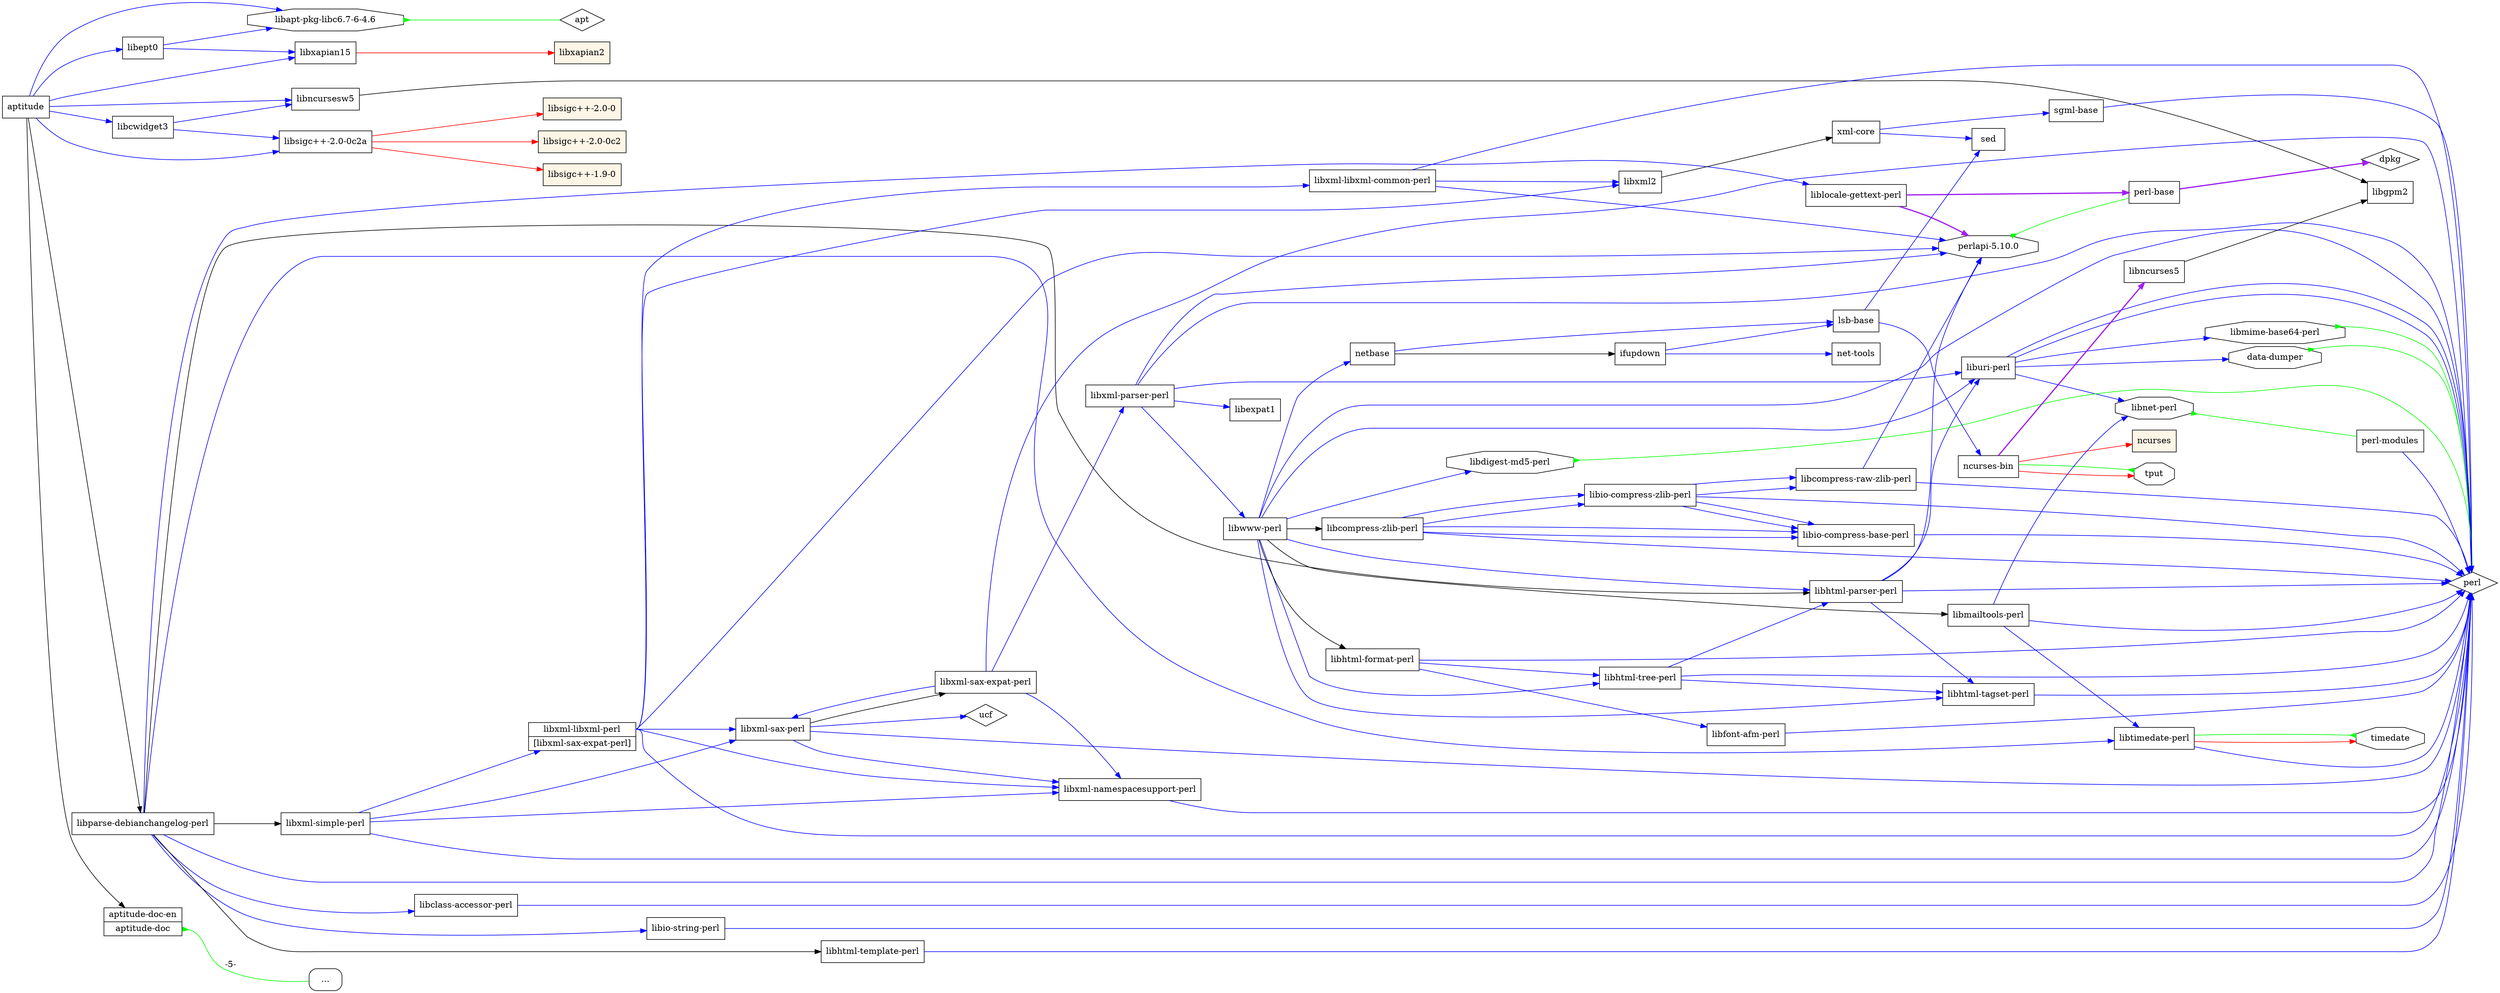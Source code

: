digraph "aptitude" {
	rankdir=LR;
	node [shape=box];
	"aptitude" -> "libapt-pkg-libc6.7-6-4.6" [color=blue];
	"libapt-pkg-libc6.7-6-4.6" -> "apt" [dir=back,arrowtail=inv,color=green];
	"libapt-pkg-libc6.7-6-4.6" [shape=octagon];
	"aptitude" -> "libcwidget3" [color=blue];
	"libcwidget3" -> "libncursesw5" [color=blue];
	"libncursesw5" -> "libgpm2";
	"libcwidget3" -> "libsigc++-2.0-0c2a" [color=blue];
	"libsigc++-2.0-0c2a" -> "libsigc++-1.9-0" [color=red];
	"libsigc++-2.0-0c2a" -> "libsigc++-2.0-0" [color=red];
	"libsigc++-2.0-0c2a" -> "libsigc++-2.0-0c2" [color=red];
	"aptitude" -> "libept0" [color=blue];
	"libept0" -> "libapt-pkg-libc6.7-6-4.6" [color=blue];
	"libept0" -> "libxapian15" [color=blue];
	"libxapian15" -> "libxapian2" [color=red];
	"aptitude" -> "libncursesw5" [color=blue];
	"aptitude" -> "libsigc++-2.0-0c2a" [color=blue];
	"aptitude" -> "libxapian15" [color=blue];
	"aptitude" -> "alt1";
	"alt1":"aptitude-doc" -> "Pr-aptitude-doc" [label="-5-",dir=back,arrowtail=inv,color=green];
	"Pr-aptitude-doc" [label="...",style=rounded];
	"aptitude" -> "libparse-debianchangelog-perl";
	"libparse-debianchangelog-perl" -> "libclass-accessor-perl" [color=blue];
	"libclass-accessor-perl" -> "perl" [color=blue];
	"libparse-debianchangelog-perl" -> "libio-string-perl" [color=blue];
	"libio-string-perl" -> "perl" [color=blue];
	"libparse-debianchangelog-perl" -> "liblocale-gettext-perl" [color=blue];
	"liblocale-gettext-perl" -> "perl-base" [color=purple,style=bold];
	"perl-base" -> "dpkg" [color=purple,style=bold];
	"liblocale-gettext-perl" -> "perlapi-5.10.0" [color=purple,style=bold];
	"perlapi-5.10.0" -> "perl-base" [dir=back,arrowtail=inv,color=green];
	"perlapi-5.10.0" [shape=octagon];
	"libparse-debianchangelog-perl" -> "libtimedate-perl" [color=blue];
	"libtimedate-perl" -> "perl" [color=blue];
	"libtimedate-perl" -> "timedate" [color=red];
	"libparse-debianchangelog-perl" -> "perl" [color=blue];
	"libparse-debianchangelog-perl" -> "libhtml-parser-perl";
	"libhtml-parser-perl" -> "perl" [color=blue];
	"libhtml-parser-perl" -> "perlapi-5.10.0" [color=blue];
	"libhtml-parser-perl" -> "libhtml-tagset-perl" [color=blue];
	"libhtml-tagset-perl" -> "perl" [color=blue];
	"libhtml-parser-perl" -> "liburi-perl" [color=blue];
	"liburi-perl" -> "perl" [color=blue];
	"liburi-perl" -> "perl" [color=blue];
	"liburi-perl" -> "libmime-base64-perl" [color=blue];
	"libmime-base64-perl" -> "perl" [dir=back,arrowtail=inv,color=green];
	"libmime-base64-perl" [shape=octagon];
	"liburi-perl" -> "libnet-perl" [color=blue];
	"libnet-perl" -> "perl-modules" [dir=back,arrowtail=inv,color=green];
	"perl-modules" -> "perl" [color=blue];
	"libnet-perl" [shape=octagon];
	"liburi-perl" -> "data-dumper" [color=blue];
	"data-dumper" -> "perl" [dir=back,arrowtail=inv,color=green];
	"data-dumper" [shape=octagon];
	"libparse-debianchangelog-perl" -> "libhtml-template-perl";
	"libhtml-template-perl" -> "perl" [color=blue];
	"libparse-debianchangelog-perl" -> "libxml-simple-perl";
	"libxml-simple-perl" -> "perl" [color=blue];
	"libxml-simple-perl" -> "libxml-namespacesupport-perl" [color=blue];
	"libxml-namespacesupport-perl" -> "perl" [color=blue];
	"libxml-simple-perl" -> "libxml-sax-perl" [color=blue];
	"libxml-sax-perl" -> "libxml-namespacesupport-perl" [color=blue];
	"libxml-sax-perl" -> "perl" [color=blue];
	"libxml-sax-perl" -> "ucf" [color=blue];
	"libxml-sax-perl" -> "libxml-sax-expat-perl";
	"libxml-sax-expat-perl" -> "perl" [color=blue];
	"libxml-sax-expat-perl" -> "libxml-namespacesupport-perl" [color=blue];
	"libxml-sax-expat-perl" -> "libxml-parser-perl" [color=blue];
	"libxml-parser-perl" -> "perl" [color=blue];
	"libxml-parser-perl" -> "perlapi-5.10.0" [color=blue];
	"libxml-parser-perl" -> "liburi-perl" [color=blue];
	"libxml-parser-perl" -> "libwww-perl" [color=blue];
	"libwww-perl" -> "perl" [color=blue];
	"libwww-perl" -> "libdigest-md5-perl" [color=blue];
	"libdigest-md5-perl" -> "perl" [dir=back,arrowtail=inv,color=green];
	"libdigest-md5-perl" [shape=octagon];
	"libwww-perl" -> "liburi-perl" [color=blue];
	"libwww-perl" -> "libhtml-parser-perl" [color=blue];
	"libwww-perl" -> "libhtml-tree-perl" [color=blue];
	"libhtml-tree-perl" -> "perl" [color=blue];
	"libhtml-tree-perl" -> "libhtml-parser-perl" [color=blue];
	"libhtml-tree-perl" -> "libhtml-tagset-perl" [color=blue];
	"libwww-perl" -> "libhtml-tagset-perl" [color=blue];
	"libwww-perl" -> "netbase" [color=blue];
	"netbase" -> "lsb-base" [color=blue];
	"lsb-base" -> "sed" [color=blue];
	"lsb-base" -> "ncurses-bin" [color=blue];
	"ncurses-bin" -> "libncurses5" [color=purple,style=bold];
	"libncurses5" -> "libgpm2";
	"ncurses-bin" -> "ncurses" [color=red];
	"ncurses-bin" -> "tput" [color=red];
	"netbase" -> "ifupdown";
	"ifupdown" -> "net-tools" [color=blue];
	"ifupdown" -> "lsb-base" [color=blue];
	"libwww-perl" -> "libmailtools-perl";
	"libmailtools-perl" -> "perl" [color=blue];
	"libmailtools-perl" -> "libnet-perl" [color=blue];
	"libmailtools-perl" -> "libtimedate-perl" [color=blue];
	"libwww-perl" -> "libhtml-format-perl";
	"libhtml-format-perl" -> "perl" [color=blue];
	"libhtml-format-perl" -> "libhtml-tree-perl" [color=blue];
	"libhtml-format-perl" -> "libfont-afm-perl" [color=blue];
	"libfont-afm-perl" -> "perl" [color=blue];
	"libwww-perl" -> "libcompress-zlib-perl";
	"libcompress-zlib-perl" -> "perl" [color=blue];
	"libcompress-zlib-perl" -> "libio-compress-zlib-perl" [color=blue];
	"libio-compress-zlib-perl" -> "perl" [color=blue];
	"libio-compress-zlib-perl" -> "libcompress-raw-zlib-perl" [color=blue];
	"libcompress-raw-zlib-perl" -> "perl" [color=blue];
	"libcompress-raw-zlib-perl" -> "perlapi-5.10.0" [color=blue];
	"libio-compress-zlib-perl" -> "libcompress-raw-zlib-perl" [color=blue];
	"libio-compress-zlib-perl" -> "libio-compress-base-perl" [color=blue];
	"libio-compress-base-perl" -> "perl" [color=blue];
	"libio-compress-zlib-perl" -> "libio-compress-base-perl" [color=blue];
	"libcompress-zlib-perl" -> "libio-compress-zlib-perl" [color=blue];
	"libcompress-zlib-perl" -> "libio-compress-base-perl" [color=blue];
	"libcompress-zlib-perl" -> "libio-compress-base-perl" [color=blue];
	"libxml-parser-perl" -> "libexpat1" [color=blue];
	"libxml-sax-expat-perl" -> "libxml-sax-perl" [color=blue];
	"libxml-simple-perl" -> "alt2" [color=blue];
	"alt2":"libxml-libxml-perl" -> "perl" [color=blue];
	"alt2":"libxml-libxml-perl" -> "perlapi-5.10.0" [color=blue];
	"alt2":"libxml-libxml-perl" -> "libxml-libxml-common-perl" [color=blue];
	"libxml-libxml-common-perl" -> "perl" [color=blue];
	"libxml-libxml-common-perl" -> "perlapi-5.10.0" [color=blue];
	"libxml-libxml-common-perl" -> "libxml2" [color=blue];
	"libxml2" -> "xml-core";
	"xml-core" -> "sgml-base" [color=blue];
	"sgml-base" -> "perl" [color=blue];
	"xml-core" -> "sed" [color=blue];
	"alt2":"libxml-libxml-perl" -> "libxml-namespacesupport-perl" [color=blue];
	"alt2":"libxml-libxml-perl" -> "libxml-sax-perl" [color=blue];
	"alt2":"libxml-libxml-perl" -> "libxml2" [color=blue];
	"libsigc++-1.9-0" [style=filled,fillcolor=oldlace];
	"libsigc++-2.0-0" [style=filled,fillcolor=oldlace];
	"libsigc++-2.0-0c2" [style=filled,fillcolor=oldlace];
	"libxapian2" [style=filled,fillcolor=oldlace];
	"timedate" -> "libtimedate-perl" [dir=back,arrowtail=inv,color=green];
	"timedate" [shape=octagon];
	"ncurses" [style=filled,fillcolor=oldlace];
	"tput" -> "ncurses-bin" [dir=back,arrowtail=inv,color=green];
	"tput" [shape=octagon];
	alt1 [
		shape = "record"
		label = "<aptitude-doc-en> aptitude-doc-en | <aptitude-doc> aptitude-doc"
	]
	alt2 [
		shape = "record"
		label = "<libxml-libxml-perl> libxml-libxml-perl | <libxml-sax-expat-perl> [libxml-sax-expat-perl]"
	]
	"apt" [shape = diamond];
	"perl" [shape = diamond];
	"dpkg" [shape = diamond];
	"ucf" [shape = diamond];
}
